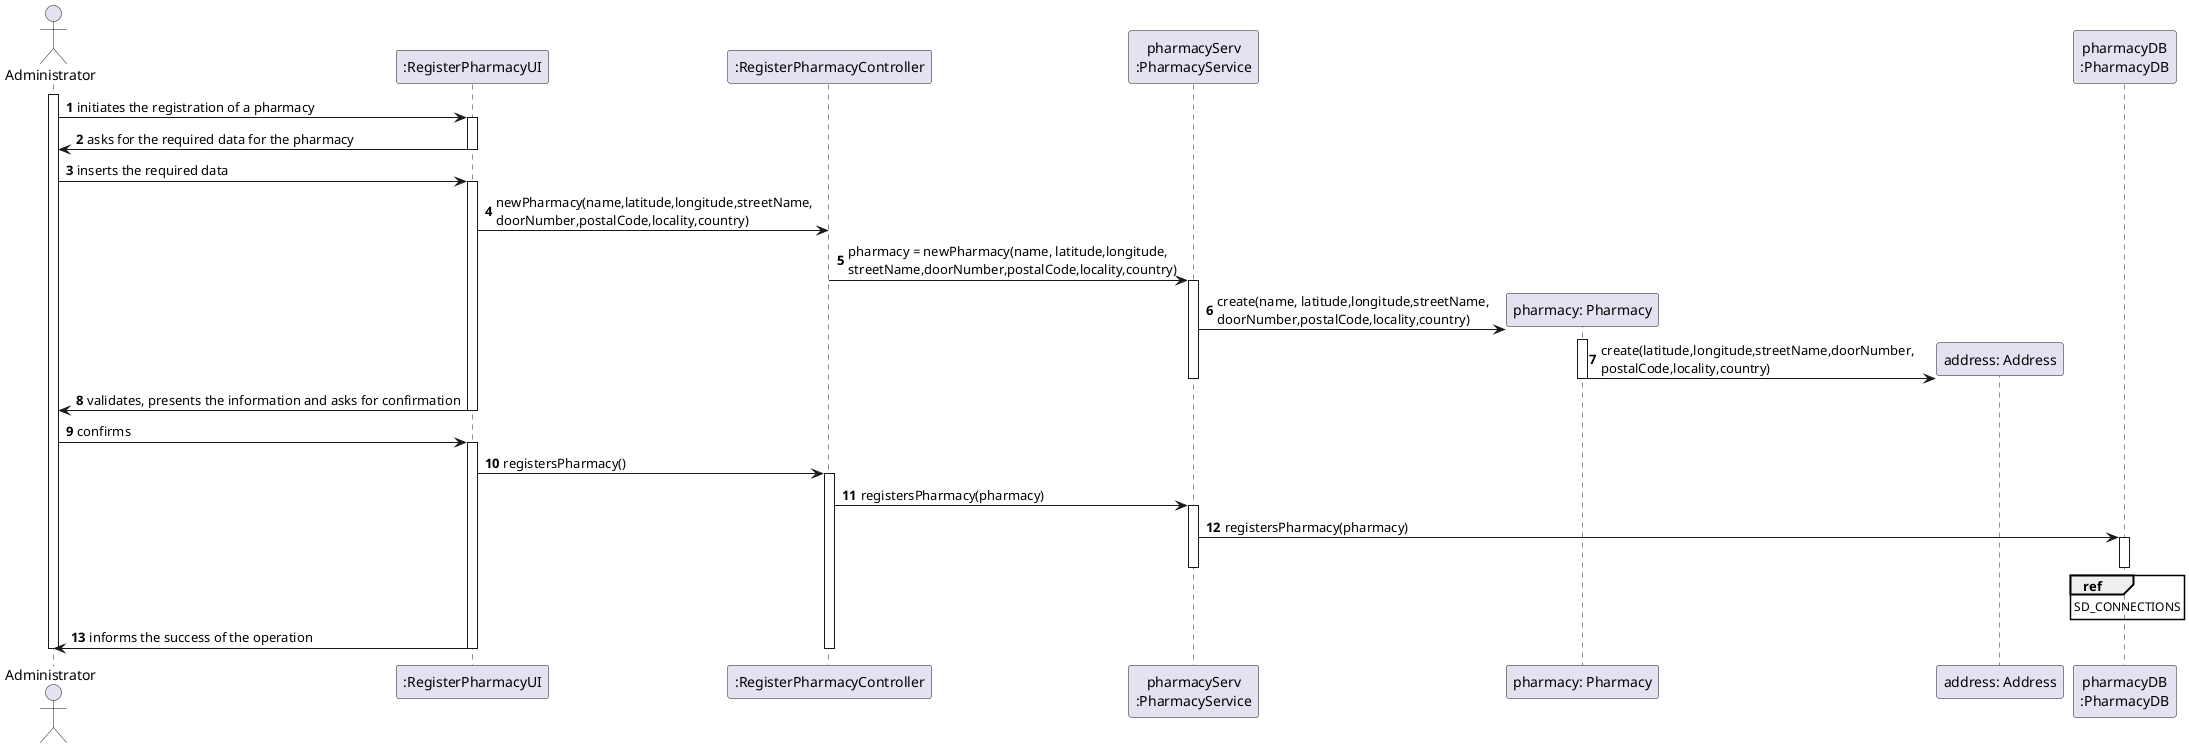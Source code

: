 @startuml
autonumber
actor "Administrator" as ADMIN

participant ":RegisterPharmacyUI" as UI
participant ":RegisterPharmacyController" as CTRL
participant "pharmacyServ\n:PharmacyService" as PS
participant "pharmacy: Pharmacy" as PH
participant "address: Address" as A
participant "pharmacyDB\n:PharmacyDB" as PDB



activate ADMIN

ADMIN -> UI : initiates the registration of a pharmacy
activate UI
UI -> ADMIN : asks for the required data for the pharmacy
deactivate UI

ADMIN -> UI : inserts the required data
activate UI
UI -> CTRL : newPharmacy(name,latitude,longitude,streetName,\ndoorNumber,postalCode,locality,country)
CTRL -> PS : pharmacy = newPharmacy(name, latitude,longitude,\nstreetName,doorNumber,postalCode,locality,country)
activate PS
PS -> PH ** : create(name, latitude,longitude,streetName,\ndoorNumber,postalCode,locality,country)
activate PH
PH -> A ** : create(latitude,longitude,streetName,doorNumber,\npostalCode,locality,country)
deactivate PH
deactivate PS
deactivate CTRL


UI -> ADMIN : validates, presents the information and asks for confirmation
deactivate UI

ADMIN -> UI : confirms
activate UI
UI -> CTRL : registersPharmacy()
activate CTRL
CTRL -> PS : registersPharmacy(pharmacy)
activate PS
PS -> PDB : registersPharmacy(pharmacy)
activate PDB
ref over PDB
SD_CONNECTIONS
end ref
deactivate PDB
deactivate PS
UI -> ADMIN : informs the success of the operation
deactivate CTRL
deactivate UI

deactivate ADMIN

@enduml
